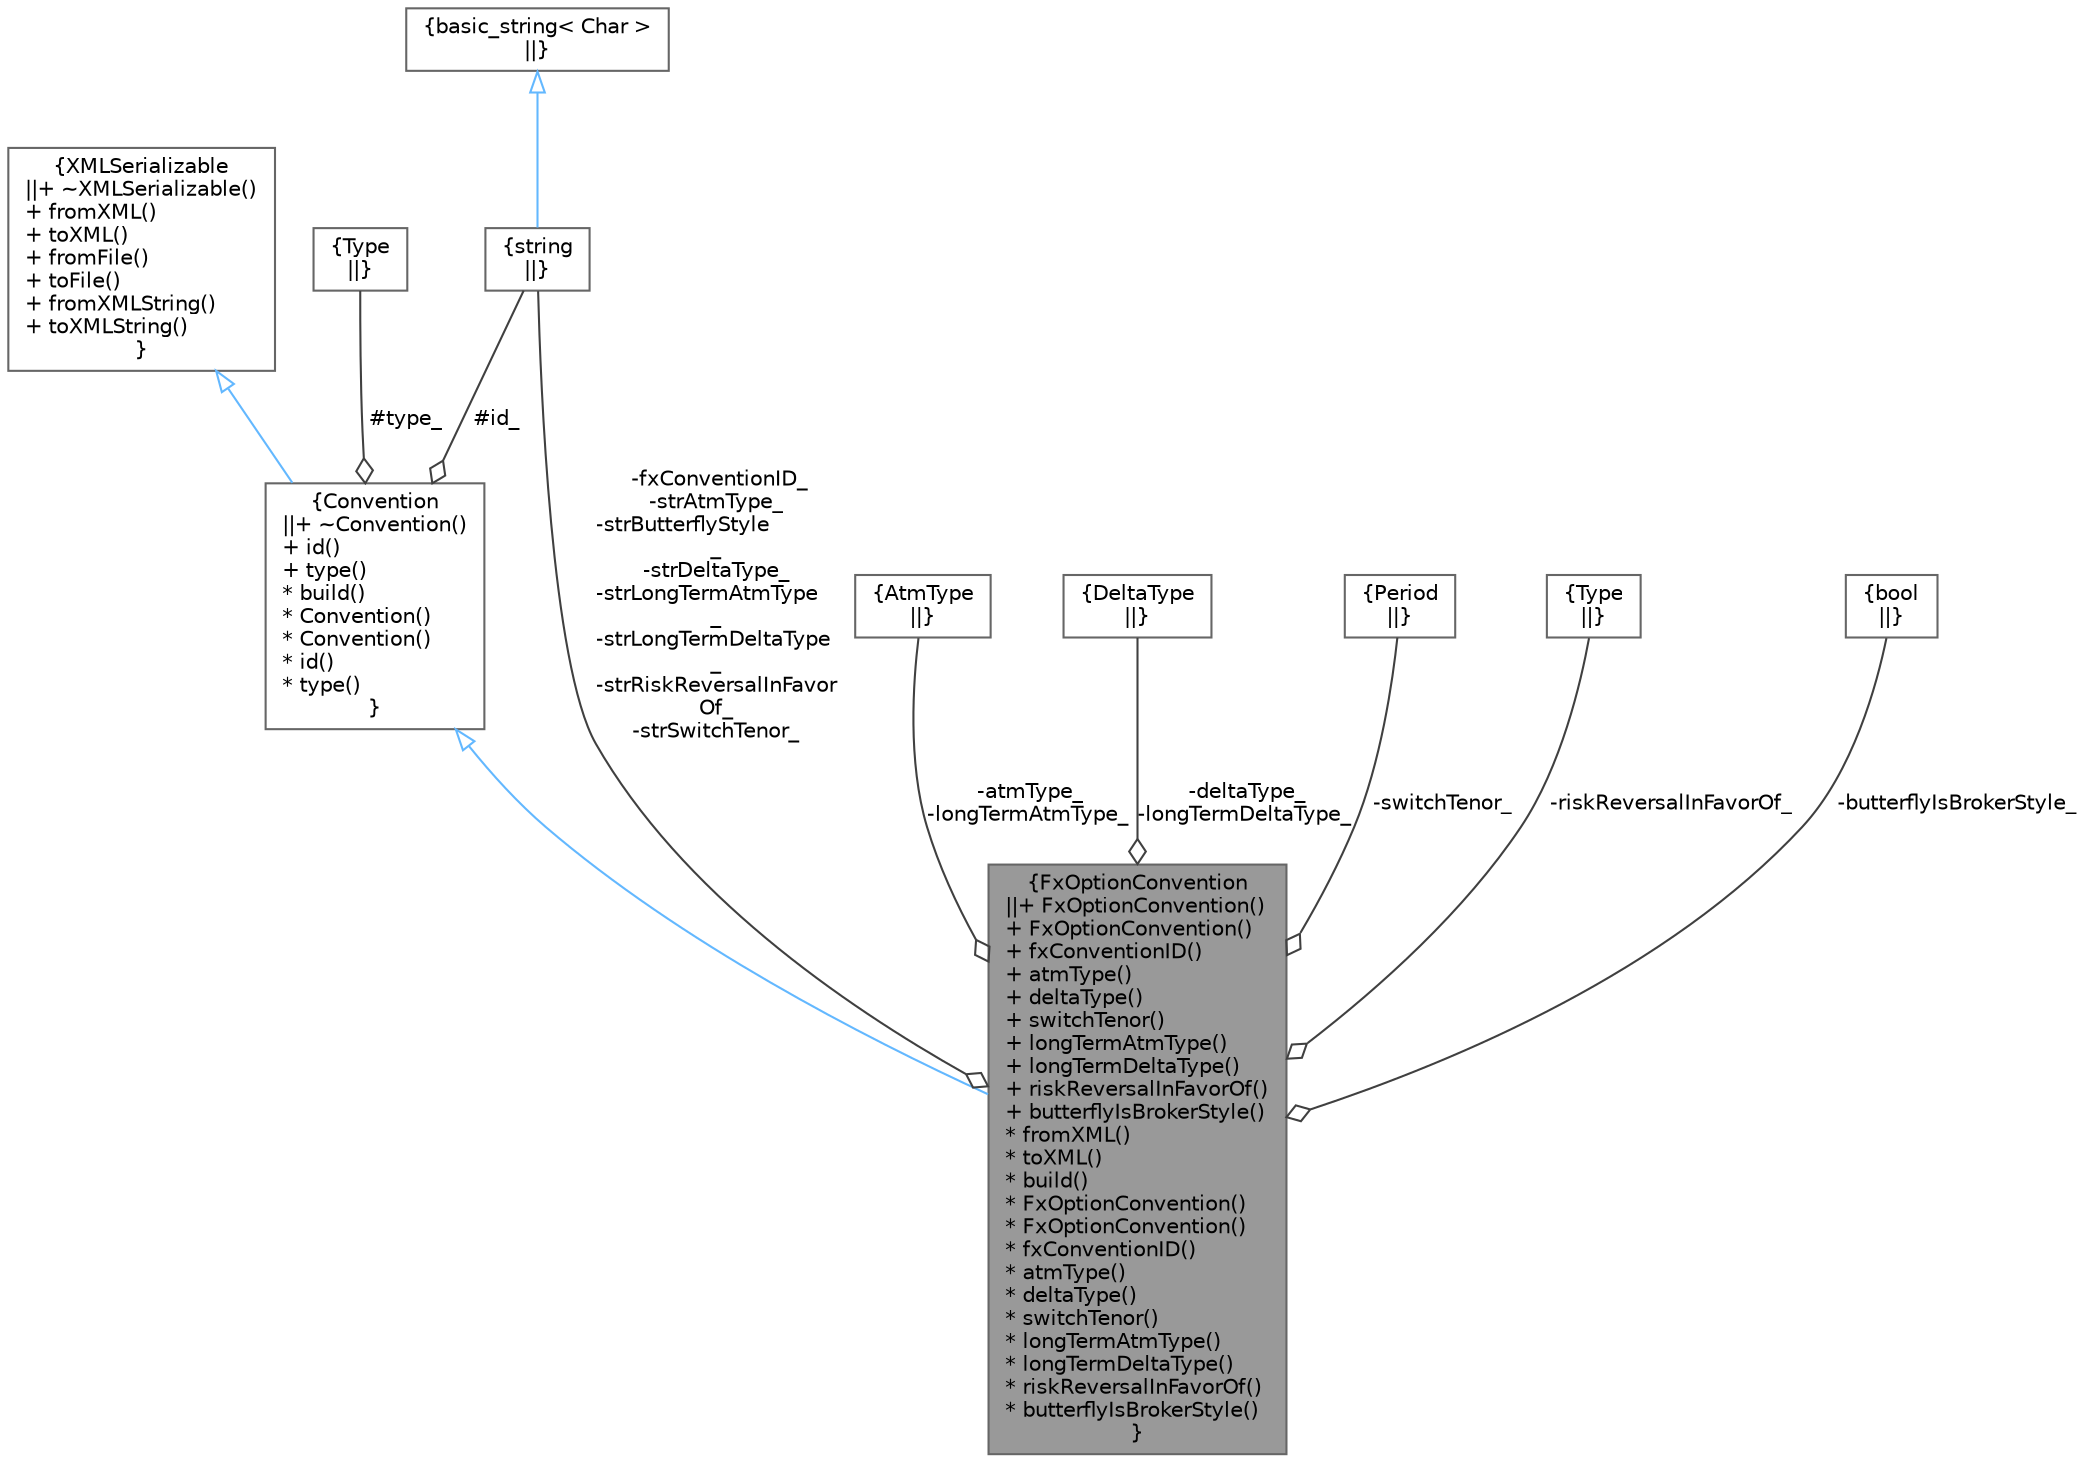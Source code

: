 digraph "FxOptionConvention"
{
 // INTERACTIVE_SVG=YES
 // LATEX_PDF_SIZE
  bgcolor="transparent";
  edge [fontname=Helvetica,fontsize=10,labelfontname=Helvetica,labelfontsize=10];
  node [fontname=Helvetica,fontsize=10,shape=box,height=0.2,width=0.4];
  Node1 [label="{FxOptionConvention\n||+ FxOptionConvention()\l+ FxOptionConvention()\l+ fxConventionID()\l+ atmType()\l+ deltaType()\l+ switchTenor()\l+ longTermAtmType()\l+ longTermDeltaType()\l+ riskReversalInFavorOf()\l+ butterflyIsBrokerStyle()\l* fromXML()\l* toXML()\l* build()\l* FxOptionConvention()\l* FxOptionConvention()\l* fxConventionID()\l* atmType()\l* deltaType()\l* switchTenor()\l* longTermAtmType()\l* longTermDeltaType()\l* riskReversalInFavorOf()\l* butterflyIsBrokerStyle()\l}",height=0.2,width=0.4,color="gray40", fillcolor="grey60", style="filled", fontcolor="black",tooltip="Container for storing FX Option conventions."];
  Node2 -> Node1 [dir="back",color="steelblue1",style="solid",arrowtail="onormal"];
  Node2 [label="{Convention\n||+ ~Convention()\l+ id()\l+ type()\l* build()\l* Convention()\l* Convention()\l* id()\l* type()\l}",height=0.2,width=0.4,color="gray40", fillcolor="white", style="filled",URL="$classore_1_1data_1_1_convention.html",tooltip="Abstract base class for convention objects."];
  Node3 -> Node2 [dir="back",color="steelblue1",style="solid",arrowtail="onormal"];
  Node3 [label="{XMLSerializable\n||+ ~XMLSerializable()\l+ fromXML()\l+ toXML()\l+ fromFile()\l+ toFile()\l+ fromXMLString()\l+ toXMLString()\l}",height=0.2,width=0.4,color="gray40", fillcolor="white", style="filled",URL="$classore_1_1data_1_1_x_m_l_serializable.html",tooltip="Base class for all serializable classes."];
  Node4 -> Node2 [color="grey25",style="solid",label=" #type_" ,arrowhead="odiamond"];
  Node4 [label="{Type\n||}",height=0.2,width=0.4,color="gray40", fillcolor="white", style="filled",tooltip=" "];
  Node5 -> Node2 [color="grey25",style="solid",label=" #id_" ,arrowhead="odiamond"];
  Node5 [label="{string\n||}",height=0.2,width=0.4,color="gray40", fillcolor="white", style="filled",tooltip=" "];
  Node6 -> Node5 [dir="back",color="steelblue1",style="solid",arrowtail="onormal"];
  Node6 [label="{basic_string\< Char \>\n||}",height=0.2,width=0.4,color="gray40", fillcolor="white", style="filled",tooltip=" "];
  Node5 -> Node1 [color="grey25",style="solid",label=" -fxConventionID_\n-strAtmType_\n-strButterflyStyle\l_\n-strDeltaType_\n-strLongTermAtmType\l_\n-strLongTermDeltaType\l_\n-strRiskReversalInFavor\lOf_\n-strSwitchTenor_" ,arrowhead="odiamond"];
  Node7 -> Node1 [color="grey25",style="solid",label=" -atmType_\n-longTermAtmType_" ,arrowhead="odiamond"];
  Node7 [label="{AtmType\n||}",height=0.2,width=0.4,color="gray40", fillcolor="white", style="filled",tooltip=" "];
  Node8 -> Node1 [color="grey25",style="solid",label=" -deltaType_\n-longTermDeltaType_" ,arrowhead="odiamond"];
  Node8 [label="{DeltaType\n||}",height=0.2,width=0.4,color="gray40", fillcolor="white", style="filled",tooltip=" "];
  Node9 -> Node1 [color="grey25",style="solid",label=" -switchTenor_" ,arrowhead="odiamond"];
  Node9 [label="{Period\n||}",height=0.2,width=0.4,color="gray40", fillcolor="white", style="filled",tooltip=" "];
  Node10 -> Node1 [color="grey25",style="solid",label=" -riskReversalInFavorOf_" ,arrowhead="odiamond"];
  Node10 [label="{Type\n||}",height=0.2,width=0.4,color="gray40", fillcolor="white", style="filled",tooltip=" "];
  Node11 -> Node1 [color="grey25",style="solid",label=" -butterflyIsBrokerStyle_" ,arrowhead="odiamond"];
  Node11 [label="{bool\n||}",height=0.2,width=0.4,color="gray40", fillcolor="white", style="filled",URL="$classbool.html",tooltip=" "];
}
